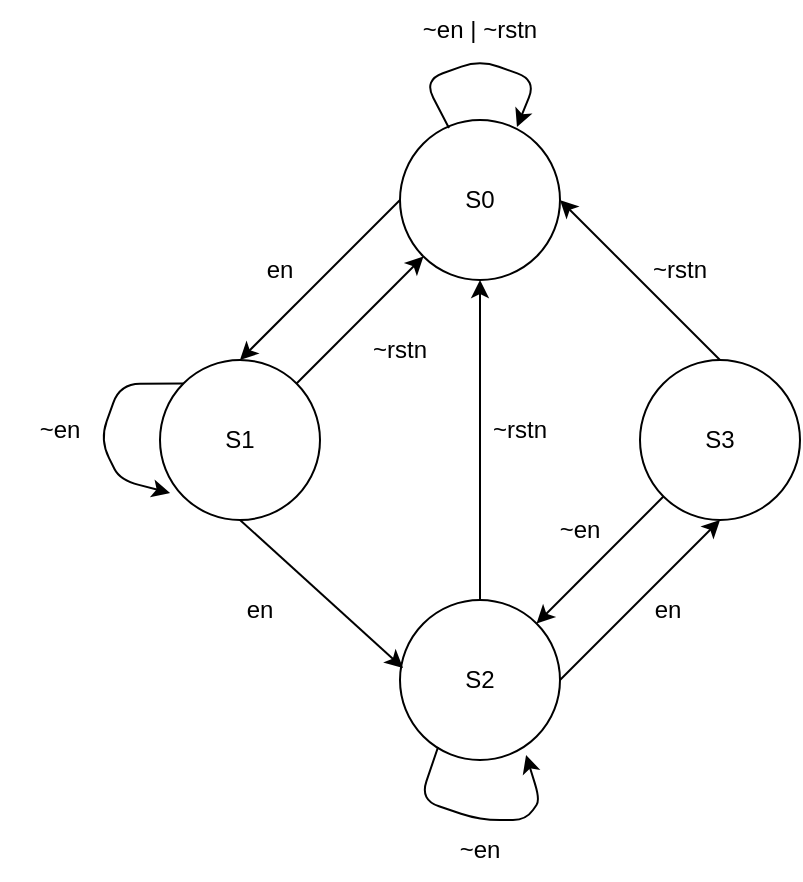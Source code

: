 <mxfile>
    <diagram id="ItPkmP83mujtwVtZYMfK" name="Page-1">
        <mxGraphModel dx="638" dy="518" grid="1" gridSize="10" guides="1" tooltips="1" connect="1" arrows="1" fold="1" page="1" pageScale="1" pageWidth="827" pageHeight="1169" math="0" shadow="0">
            <root>
                <mxCell id="0"/>
                <mxCell id="1" parent="0"/>
                <mxCell id="2" value="S0" style="ellipse;whiteSpace=wrap;html=1;aspect=fixed;" parent="1" vertex="1">
                    <mxGeometry x="280" y="120" width="80" height="80" as="geometry"/>
                </mxCell>
                <mxCell id="3" value="S1" style="ellipse;whiteSpace=wrap;html=1;aspect=fixed;" vertex="1" parent="1">
                    <mxGeometry x="160" y="240" width="80" height="80" as="geometry"/>
                </mxCell>
                <mxCell id="4" value="S2" style="ellipse;whiteSpace=wrap;html=1;aspect=fixed;" vertex="1" parent="1">
                    <mxGeometry x="280" y="360" width="80" height="80" as="geometry"/>
                </mxCell>
                <mxCell id="5" value="S3" style="ellipse;whiteSpace=wrap;html=1;aspect=fixed;" vertex="1" parent="1">
                    <mxGeometry x="400" y="240" width="80" height="80" as="geometry"/>
                </mxCell>
                <mxCell id="6" value="" style="endArrow=classic;html=1;exitX=0;exitY=0.5;exitDx=0;exitDy=0;entryX=0.5;entryY=0;entryDx=0;entryDy=0;" edge="1" parent="1" source="2" target="3">
                    <mxGeometry width="50" height="50" relative="1" as="geometry">
                        <mxPoint x="300" y="290" as="sourcePoint"/>
                        <mxPoint x="350" y="240" as="targetPoint"/>
                    </mxGeometry>
                </mxCell>
                <mxCell id="7" value="" style="endArrow=classic;html=1;exitX=0.5;exitY=1;exitDx=0;exitDy=0;entryX=0.019;entryY=0.425;entryDx=0;entryDy=0;entryPerimeter=0;" edge="1" parent="1" source="3" target="4">
                    <mxGeometry width="50" height="50" relative="1" as="geometry">
                        <mxPoint x="300" y="290" as="sourcePoint"/>
                        <mxPoint x="350" y="240" as="targetPoint"/>
                    </mxGeometry>
                </mxCell>
                <mxCell id="8" value="" style="endArrow=classic;html=1;exitX=1;exitY=0.5;exitDx=0;exitDy=0;entryX=0.5;entryY=1;entryDx=0;entryDy=0;" edge="1" parent="1" source="4" target="5">
                    <mxGeometry width="50" height="50" relative="1" as="geometry">
                        <mxPoint x="300" y="290" as="sourcePoint"/>
                        <mxPoint x="350" y="240" as="targetPoint"/>
                    </mxGeometry>
                </mxCell>
                <mxCell id="9" value="" style="endArrow=classic;html=1;exitX=0.5;exitY=0;exitDx=0;exitDy=0;entryX=1;entryY=0.5;entryDx=0;entryDy=0;" edge="1" parent="1" source="5" target="2">
                    <mxGeometry width="50" height="50" relative="1" as="geometry">
                        <mxPoint x="300" y="290" as="sourcePoint"/>
                        <mxPoint x="350" y="240" as="targetPoint"/>
                    </mxGeometry>
                </mxCell>
                <mxCell id="10" value="" style="endArrow=classic;html=1;exitX=1;exitY=0;exitDx=0;exitDy=0;entryX=0;entryY=1;entryDx=0;entryDy=0;" edge="1" parent="1" source="3" target="2">
                    <mxGeometry width="50" height="50" relative="1" as="geometry">
                        <mxPoint x="300" y="290" as="sourcePoint"/>
                        <mxPoint x="350" y="240" as="targetPoint"/>
                    </mxGeometry>
                </mxCell>
                <mxCell id="11" value="" style="endArrow=classic;html=1;exitX=0.306;exitY=0.05;exitDx=0;exitDy=0;entryX=0.731;entryY=0.044;entryDx=0;entryDy=0;entryPerimeter=0;exitPerimeter=0;" edge="1" parent="1" source="2" target="2">
                    <mxGeometry width="50" height="50" relative="1" as="geometry">
                        <mxPoint x="300" y="290" as="sourcePoint"/>
                        <mxPoint x="350" y="240" as="targetPoint"/>
                        <Array as="points">
                            <mxPoint x="292" y="100"/>
                            <mxPoint x="320" y="90"/>
                            <mxPoint x="348" y="100"/>
                        </Array>
                    </mxGeometry>
                </mxCell>
                <mxCell id="12" value="~en | ~rstn" style="text;html=1;strokeColor=none;fillColor=none;align=center;verticalAlign=middle;whiteSpace=wrap;rounded=0;" vertex="1" parent="1">
                    <mxGeometry x="290" y="60" width="60" height="30" as="geometry"/>
                </mxCell>
                <mxCell id="13" value="en" style="text;html=1;strokeColor=none;fillColor=none;align=center;verticalAlign=middle;whiteSpace=wrap;rounded=0;" vertex="1" parent="1">
                    <mxGeometry x="190" y="180" width="60" height="30" as="geometry"/>
                </mxCell>
                <mxCell id="15" value="" style="edgeStyle=none;html=1;exitX=0;exitY=1;exitDx=0;exitDy=0;" edge="1" parent="1" source="5" target="4">
                    <mxGeometry relative="1" as="geometry"/>
                </mxCell>
                <mxCell id="14" value="~rstn" style="text;html=1;strokeColor=none;fillColor=none;align=center;verticalAlign=middle;whiteSpace=wrap;rounded=0;" vertex="1" parent="1">
                    <mxGeometry x="250" y="220" width="60" height="30" as="geometry"/>
                </mxCell>
                <mxCell id="16" value="en" style="text;html=1;strokeColor=none;fillColor=none;align=center;verticalAlign=middle;whiteSpace=wrap;rounded=0;" vertex="1" parent="1">
                    <mxGeometry x="180" y="350" width="60" height="30" as="geometry"/>
                </mxCell>
                <mxCell id="17" value="en" style="text;html=1;strokeColor=none;fillColor=none;align=center;verticalAlign=middle;whiteSpace=wrap;rounded=0;" vertex="1" parent="1">
                    <mxGeometry x="384" y="350" width="60" height="30" as="geometry"/>
                </mxCell>
                <mxCell id="18" value="~rstn" style="text;html=1;strokeColor=none;fillColor=none;align=center;verticalAlign=middle;whiteSpace=wrap;rounded=0;" vertex="1" parent="1">
                    <mxGeometry x="390" y="180" width="60" height="30" as="geometry"/>
                </mxCell>
                <mxCell id="19" value="" style="endArrow=classic;html=1;exitX=0.5;exitY=0;exitDx=0;exitDy=0;entryX=0.5;entryY=1;entryDx=0;entryDy=0;" edge="1" parent="1" source="4" target="2">
                    <mxGeometry width="50" height="50" relative="1" as="geometry">
                        <mxPoint x="300" y="290" as="sourcePoint"/>
                        <mxPoint x="350" y="240" as="targetPoint"/>
                    </mxGeometry>
                </mxCell>
                <mxCell id="20" value="~rstn" style="text;html=1;strokeColor=none;fillColor=none;align=center;verticalAlign=middle;whiteSpace=wrap;rounded=0;" vertex="1" parent="1">
                    <mxGeometry x="310" y="260" width="60" height="30" as="geometry"/>
                </mxCell>
                <mxCell id="21" value="" style="endArrow=classic;html=1;entryX=0.788;entryY=0.969;entryDx=0;entryDy=0;entryPerimeter=0;exitX=0.238;exitY=0.919;exitDx=0;exitDy=0;exitPerimeter=0;" edge="1" parent="1" source="4" target="4">
                    <mxGeometry width="50" height="50" relative="1" as="geometry">
                        <mxPoint x="300" y="450" as="sourcePoint"/>
                        <mxPoint x="350" y="240" as="targetPoint"/>
                        <Array as="points">
                            <mxPoint x="290" y="460"/>
                            <mxPoint x="320" y="470"/>
                            <mxPoint x="343" y="470"/>
                            <mxPoint x="350" y="460"/>
                        </Array>
                    </mxGeometry>
                </mxCell>
                <mxCell id="22" value="" style="endArrow=classic;html=1;exitX=0;exitY=0;exitDx=0;exitDy=0;entryX=0.063;entryY=0.831;entryDx=0;entryDy=0;entryPerimeter=0;" edge="1" parent="1" source="3" target="3">
                    <mxGeometry width="50" height="50" relative="1" as="geometry">
                        <mxPoint x="300" y="340" as="sourcePoint"/>
                        <mxPoint x="350" y="290" as="targetPoint"/>
                        <Array as="points">
                            <mxPoint x="140" y="252"/>
                            <mxPoint x="130" y="280"/>
                            <mxPoint x="140" y="300"/>
                        </Array>
                    </mxGeometry>
                </mxCell>
                <mxCell id="23" value="~en" style="text;html=1;strokeColor=none;fillColor=none;align=center;verticalAlign=middle;whiteSpace=wrap;rounded=0;" vertex="1" parent="1">
                    <mxGeometry x="80" y="260" width="60" height="30" as="geometry"/>
                </mxCell>
                <mxCell id="24" value="~en" style="text;html=1;strokeColor=none;fillColor=none;align=center;verticalAlign=middle;whiteSpace=wrap;rounded=0;" vertex="1" parent="1">
                    <mxGeometry x="290" y="470" width="60" height="30" as="geometry"/>
                </mxCell>
                <mxCell id="25" value="~en" style="text;html=1;strokeColor=none;fillColor=none;align=center;verticalAlign=middle;whiteSpace=wrap;rounded=0;" vertex="1" parent="1">
                    <mxGeometry x="340" y="310" width="60" height="30" as="geometry"/>
                </mxCell>
            </root>
        </mxGraphModel>
    </diagram>
</mxfile>